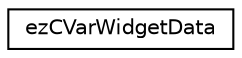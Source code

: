 digraph "Graphical Class Hierarchy"
{
 // LATEX_PDF_SIZE
  edge [fontname="Helvetica",fontsize="10",labelfontname="Helvetica",labelfontsize="10"];
  node [fontname="Helvetica",fontsize="10",shape=record];
  rankdir="LR";
  Node0 [label="ezCVarWidgetData",height=0.2,width=0.4,color="black", fillcolor="white", style="filled",URL="$df/db2/structez_c_var_widget_data.htm",tooltip="Data used by ezQtCVarWidget to represent CVar states."];
}
